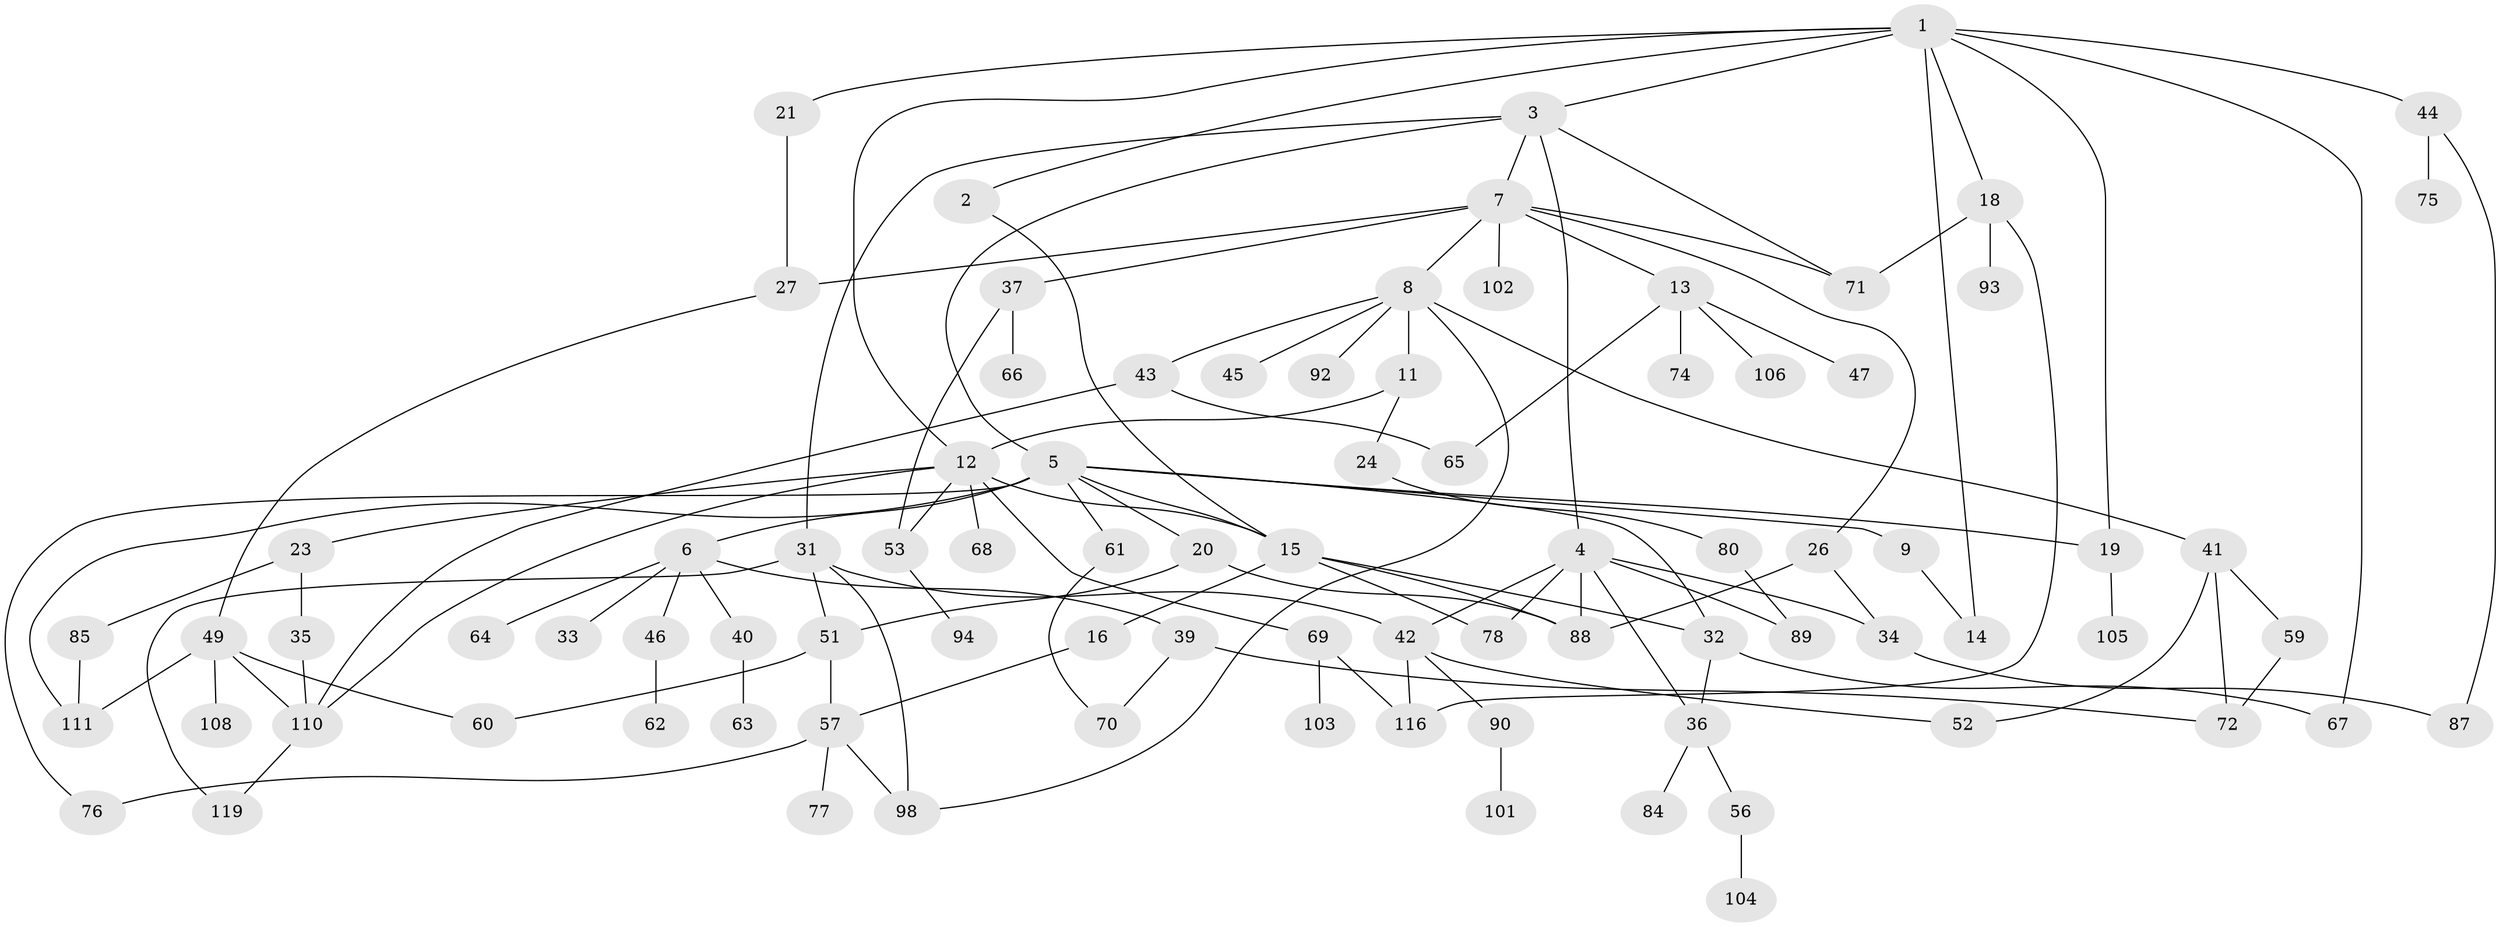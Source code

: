// Generated by graph-tools (version 1.1) at 2025/51/02/27/25 19:51:37]
// undirected, 86 vertices, 124 edges
graph export_dot {
graph [start="1"]
  node [color=gray90,style=filled];
  1 [super="+38"];
  2;
  3 [super="+48"];
  4 [super="+17"];
  5 [super="+25"];
  6 [super="+30"];
  7 [super="+10"];
  8 [super="+22"];
  9;
  11;
  12 [super="+29"];
  13 [super="+120"];
  14;
  15 [super="+97"];
  16;
  18;
  19 [super="+114"];
  20;
  21 [super="+96"];
  23 [super="+81"];
  24;
  26;
  27 [super="+28"];
  31 [super="+54"];
  32 [super="+55"];
  33;
  34 [super="+99"];
  35;
  36 [super="+50"];
  37;
  39;
  40;
  41 [super="+91"];
  42 [super="+83"];
  43;
  44 [super="+86"];
  45;
  46;
  47;
  49 [super="+107"];
  51;
  52;
  53 [super="+100"];
  56;
  57 [super="+58"];
  59;
  60;
  61 [super="+73"];
  62;
  63;
  64;
  65;
  66;
  67;
  68;
  69 [super="+95"];
  70;
  71 [super="+113"];
  72 [super="+79"];
  74;
  75;
  76;
  77 [super="+109"];
  78;
  80 [super="+82"];
  84;
  85;
  87;
  88 [super="+115"];
  89;
  90;
  92;
  93;
  94;
  98;
  101;
  102;
  103;
  104;
  105;
  106;
  108;
  110 [super="+118"];
  111 [super="+112"];
  116 [super="+117"];
  119 [super="+121"];
  1 -- 2;
  1 -- 3;
  1 -- 12;
  1 -- 18;
  1 -- 21;
  1 -- 44;
  1 -- 67;
  1 -- 19;
  1 -- 14;
  2 -- 15;
  3 -- 4;
  3 -- 5;
  3 -- 7;
  3 -- 31;
  3 -- 71;
  4 -- 34;
  4 -- 36;
  4 -- 78;
  4 -- 88;
  4 -- 89;
  4 -- 42;
  5 -- 6;
  5 -- 9;
  5 -- 19;
  5 -- 20;
  5 -- 61;
  5 -- 111;
  5 -- 76;
  5 -- 32;
  5 -- 15;
  6 -- 39;
  6 -- 64;
  6 -- 40;
  6 -- 33;
  6 -- 46;
  7 -- 8;
  7 -- 26;
  7 -- 71;
  7 -- 37;
  7 -- 102;
  7 -- 27;
  7 -- 13;
  8 -- 11;
  8 -- 41;
  8 -- 43;
  8 -- 92;
  8 -- 98;
  8 -- 45;
  9 -- 14;
  11 -- 24;
  11 -- 12;
  12 -- 23;
  12 -- 15;
  12 -- 68;
  12 -- 53;
  12 -- 69;
  12 -- 110;
  13 -- 47;
  13 -- 65;
  13 -- 74;
  13 -- 106;
  15 -- 16;
  15 -- 32;
  15 -- 78;
  15 -- 88;
  16 -- 57;
  18 -- 93;
  18 -- 116;
  18 -- 71;
  19 -- 105;
  20 -- 51;
  20 -- 88;
  21 -- 27;
  23 -- 35;
  23 -- 85;
  24 -- 80;
  26 -- 34;
  26 -- 88;
  27 -- 49;
  31 -- 119;
  31 -- 42;
  31 -- 98;
  31 -- 51;
  32 -- 36;
  32 -- 67;
  34 -- 87;
  35 -- 110;
  36 -- 84;
  36 -- 56;
  37 -- 53;
  37 -- 66;
  39 -- 70;
  39 -- 72;
  40 -- 63;
  41 -- 52;
  41 -- 59;
  41 -- 72;
  42 -- 116;
  42 -- 52;
  42 -- 90;
  43 -- 110;
  43 -- 65;
  44 -- 75;
  44 -- 87;
  46 -- 62;
  49 -- 108;
  49 -- 60;
  49 -- 111;
  49 -- 110;
  51 -- 60;
  51 -- 57;
  53 -- 94;
  56 -- 104;
  57 -- 77;
  57 -- 98;
  57 -- 76;
  59 -- 72;
  61 -- 70;
  69 -- 103;
  69 -- 116;
  80 -- 89;
  85 -- 111;
  90 -- 101;
  110 -- 119;
}
